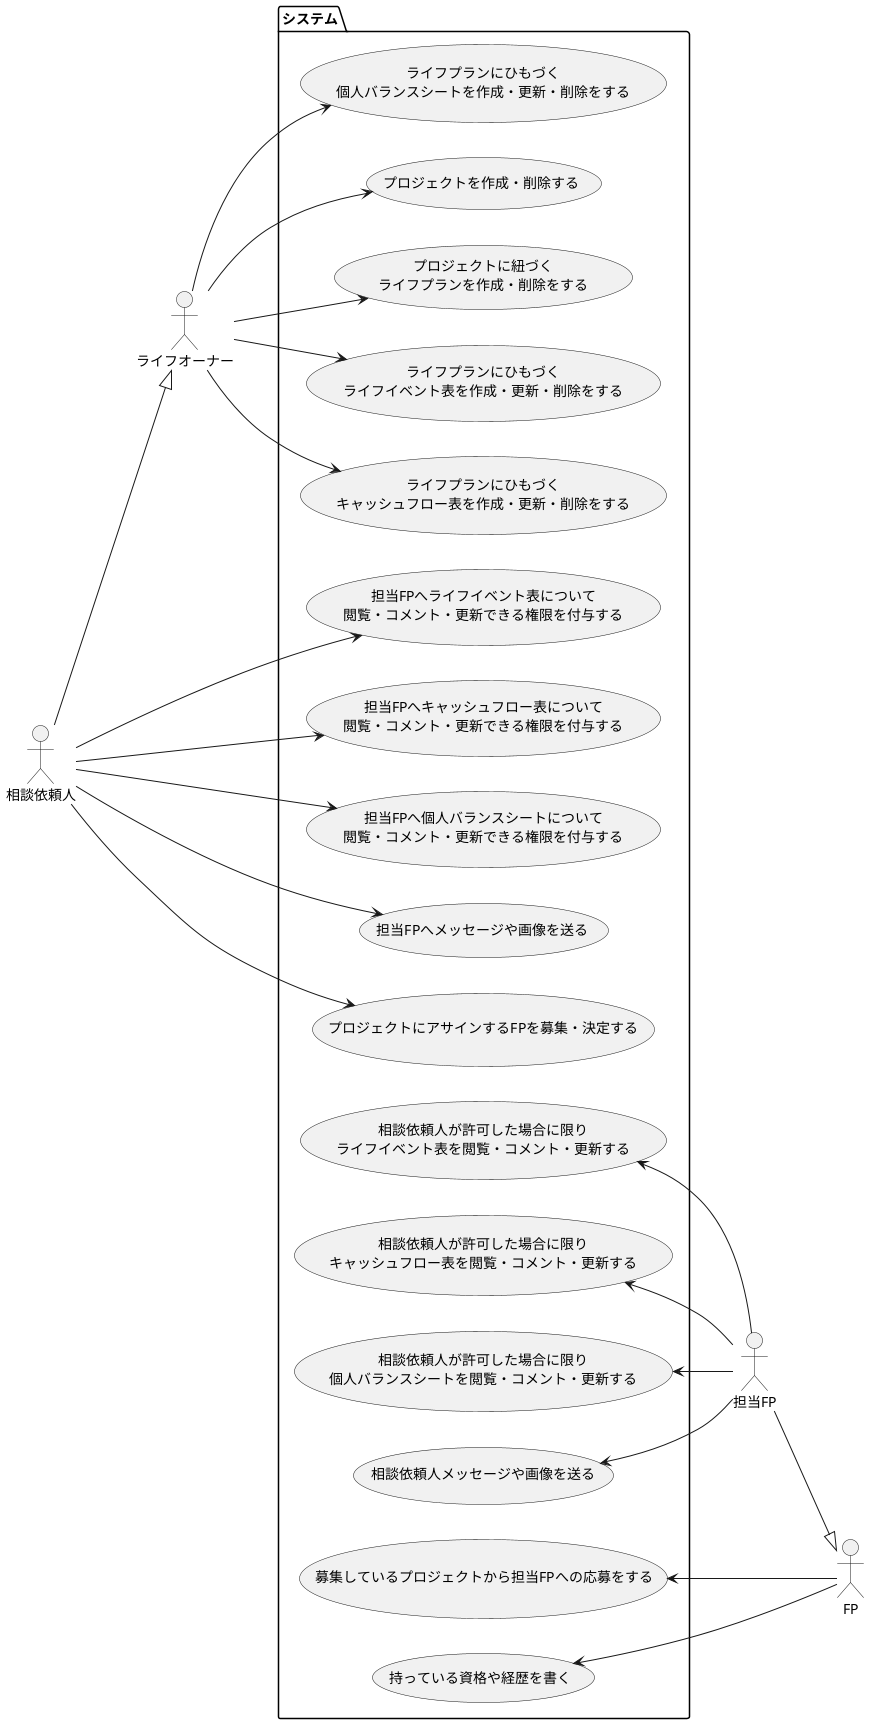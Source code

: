 @startuml
left to right direction

actor ライフオーナー as lifeOwner
actor 相談依頼人 as client
actor FP as fp
actor 担当FP as assignedFp

client --|> lifeOwner
assignedFp --|> fp

package システム {
  usecase "担当FPへライフイベント表について\n閲覧・コメント・更新できる権限を付与する" as authorizeForLifeEventList
  usecase "担当FPへキャッシュフロー表について\n閲覧・コメント・更新できる権限を付与する" as authorizeForCashFlowList
  usecase "担当FPへ個人バランスシートについて\n閲覧・コメント・更新できる権限を付与する" as authorizeForPersonalBalanceSheet
  usecase "担当FPへメッセージや画像を送る" as sendMessageForAssingedFp
  usecase "プロジェクトにアサインするFPを募集・決定する" as proposalForProject

  usecase "プロジェクトを作成・削除する" as operateProject
  usecase "プロジェクトに紐づく\nライフプランを作成・削除をする" as operateLifePlan
  usecase "ライフプランにひもづく\nライフイベント表を作成・更新・削除をする" as operateLifeEventList
  usecase "ライフプランにひもづく\nキャッシュフロー表を作成・更新・削除をする" as operateCashFlowList
  usecase "ライフプランにひもづく\n個人バランスシートを作成・更新・削除をする" as operatePersonalBalanceSheet

  usecase "相談依頼人が許可した場合に限り\nライフイベント表を閲覧・コメント・更新する" as operateLimitedlyForLifeEventList
  usecase "相談依頼人が許可した場合に限り\nキャッシュフロー表を閲覧・コメント・更新する" as operateLimitedlyForCashFlowList
  usecase "相談依頼人が許可した場合に限り\n個人バランスシートを閲覧・コメント・更新する" as operateLimitedlyForPersonalBalanceSheet
  usecase "相談依頼人メッセージや画像を送る" as sendMessageForClient

  usecase "募集しているプロジェクトから担当FPへの応募をする" as requestProposalForProject
  usecase "持っている資格や経歴を書く" as writeLicenseAndCareer
}
client --> authorizeForLifeEventList
client --> authorizeForCashFlowList
client --> authorizeForPersonalBalanceSheet
client --> sendMessageForAssingedFp
client --> proposalForProject

operateLimitedlyForLifeEventList <-- assignedFp
operateLimitedlyForCashFlowList <-- assignedFp
operateLimitedlyForPersonalBalanceSheet <-- assignedFp
sendMessageForClient <-- assignedFp

lifeOwner --> operateProject
lifeOwner --> operateLifePlan
lifeOwner --> operateLifeEventList
lifeOwner --> operateCashFlowList
lifeOwner --> operatePersonalBalanceSheet

requestProposalForProject <-- fp
writeLicenseAndCareer <-- fp
@enduml
